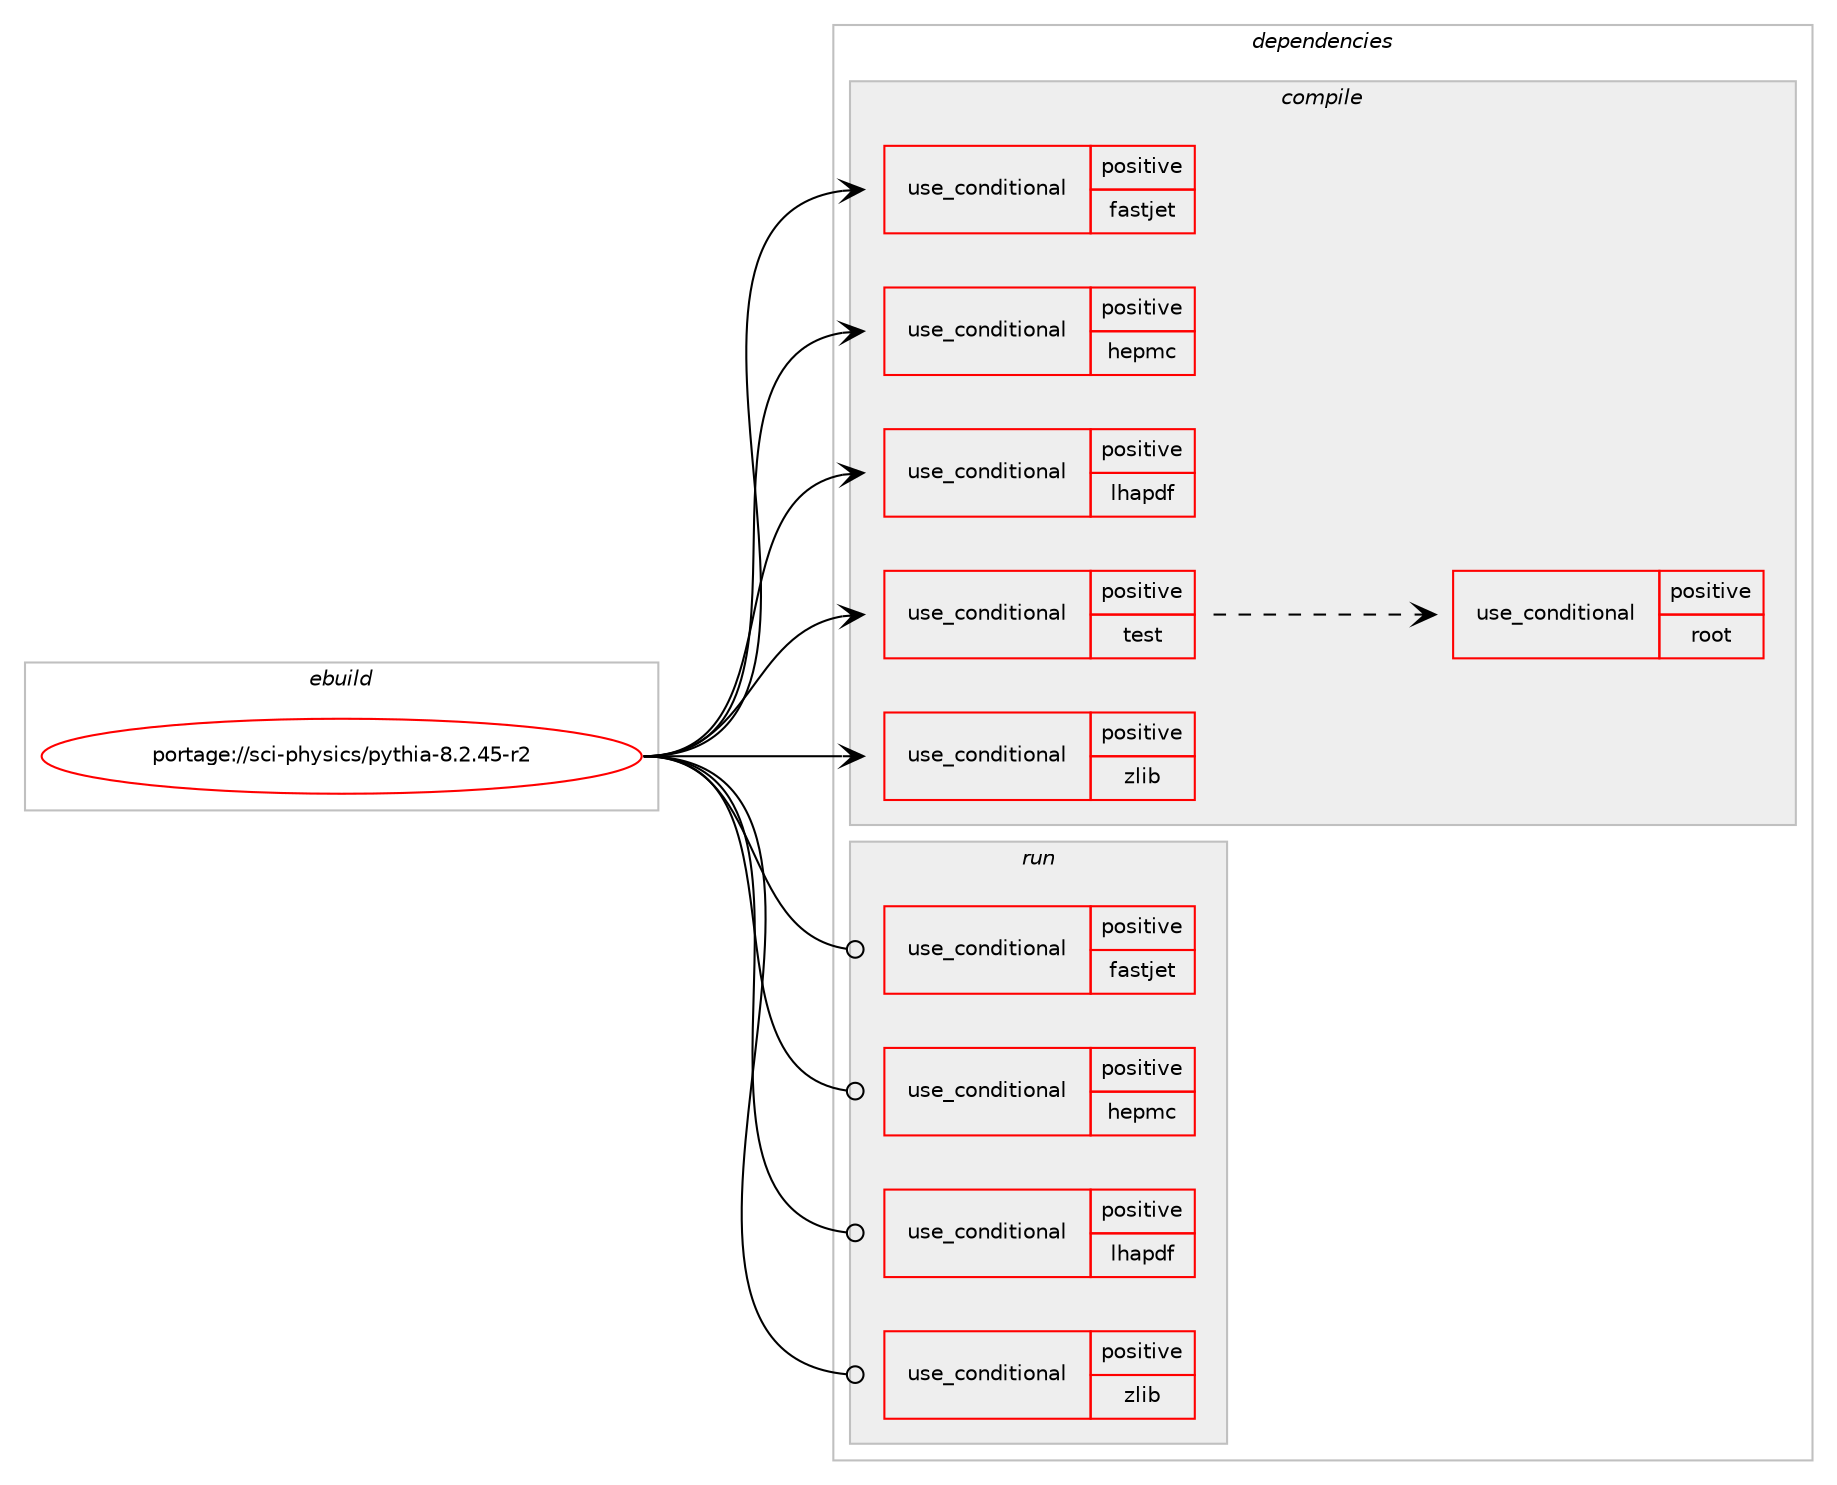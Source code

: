 digraph prolog {

# *************
# Graph options
# *************

newrank=true;
concentrate=true;
compound=true;
graph [rankdir=LR,fontname=Helvetica,fontsize=10,ranksep=1.5];#, ranksep=2.5, nodesep=0.2];
edge  [arrowhead=vee];
node  [fontname=Helvetica,fontsize=10];

# **********
# The ebuild
# **********

subgraph cluster_leftcol {
color=gray;
rank=same;
label=<<i>ebuild</i>>;
id [label="portage://sci-physics/pythia-8.2.45-r2", color=red, width=4, href="../sci-physics/pythia-8.2.45-r2.svg"];
}

# ****************
# The dependencies
# ****************

subgraph cluster_midcol {
color=gray;
label=<<i>dependencies</i>>;
subgraph cluster_compile {
fillcolor="#eeeeee";
style=filled;
label=<<i>compile</i>>;
subgraph cond106373 {
dependency204938 [label=<<TABLE BORDER="0" CELLBORDER="1" CELLSPACING="0" CELLPADDING="4"><TR><TD ROWSPAN="3" CELLPADDING="10">use_conditional</TD></TR><TR><TD>positive</TD></TR><TR><TD>fastjet</TD></TR></TABLE>>, shape=none, color=red];
# *** BEGIN UNKNOWN DEPENDENCY TYPE (TODO) ***
# dependency204938 -> package_dependency(portage://sci-physics/pythia-8.2.45-r2,install,no,sci-physics,fastjet,none,[,,],[],[])
# *** END UNKNOWN DEPENDENCY TYPE (TODO) ***

}
id:e -> dependency204938:w [weight=20,style="solid",arrowhead="vee"];
subgraph cond106374 {
dependency204939 [label=<<TABLE BORDER="0" CELLBORDER="1" CELLSPACING="0" CELLPADDING="4"><TR><TD ROWSPAN="3" CELLPADDING="10">use_conditional</TD></TR><TR><TD>positive</TD></TR><TR><TD>hepmc</TD></TR></TABLE>>, shape=none, color=red];
# *** BEGIN UNKNOWN DEPENDENCY TYPE (TODO) ***
# dependency204939 -> package_dependency(portage://sci-physics/pythia-8.2.45-r2,install,no,sci-physics,hepmc,none,[,,],[slot(2),equal],[])
# *** END UNKNOWN DEPENDENCY TYPE (TODO) ***

}
id:e -> dependency204939:w [weight=20,style="solid",arrowhead="vee"];
subgraph cond106375 {
dependency204940 [label=<<TABLE BORDER="0" CELLBORDER="1" CELLSPACING="0" CELLPADDING="4"><TR><TD ROWSPAN="3" CELLPADDING="10">use_conditional</TD></TR><TR><TD>positive</TD></TR><TR><TD>lhapdf</TD></TR></TABLE>>, shape=none, color=red];
# *** BEGIN UNKNOWN DEPENDENCY TYPE (TODO) ***
# dependency204940 -> package_dependency(portage://sci-physics/pythia-8.2.45-r2,install,no,sci-physics,lhapdf,none,[,,],any_same_slot,[])
# *** END UNKNOWN DEPENDENCY TYPE (TODO) ***

}
id:e -> dependency204940:w [weight=20,style="solid",arrowhead="vee"];
subgraph cond106376 {
dependency204941 [label=<<TABLE BORDER="0" CELLBORDER="1" CELLSPACING="0" CELLPADDING="4"><TR><TD ROWSPAN="3" CELLPADDING="10">use_conditional</TD></TR><TR><TD>positive</TD></TR><TR><TD>test</TD></TR></TABLE>>, shape=none, color=red];
subgraph cond106377 {
dependency204942 [label=<<TABLE BORDER="0" CELLBORDER="1" CELLSPACING="0" CELLPADDING="4"><TR><TD ROWSPAN="3" CELLPADDING="10">use_conditional</TD></TR><TR><TD>positive</TD></TR><TR><TD>root</TD></TR></TABLE>>, shape=none, color=red];
# *** BEGIN UNKNOWN DEPENDENCY TYPE (TODO) ***
# dependency204942 -> package_dependency(portage://sci-physics/pythia-8.2.45-r2,install,no,sci-physics,root,none,[,,],any_same_slot,[])
# *** END UNKNOWN DEPENDENCY TYPE (TODO) ***

}
dependency204941:e -> dependency204942:w [weight=20,style="dashed",arrowhead="vee"];
}
id:e -> dependency204941:w [weight=20,style="solid",arrowhead="vee"];
subgraph cond106378 {
dependency204943 [label=<<TABLE BORDER="0" CELLBORDER="1" CELLSPACING="0" CELLPADDING="4"><TR><TD ROWSPAN="3" CELLPADDING="10">use_conditional</TD></TR><TR><TD>positive</TD></TR><TR><TD>zlib</TD></TR></TABLE>>, shape=none, color=red];
# *** BEGIN UNKNOWN DEPENDENCY TYPE (TODO) ***
# dependency204943 -> package_dependency(portage://sci-physics/pythia-8.2.45-r2,install,no,sys-libs,zlib,none,[,,],[],[])
# *** END UNKNOWN DEPENDENCY TYPE (TODO) ***

}
id:e -> dependency204943:w [weight=20,style="solid",arrowhead="vee"];
}
subgraph cluster_compileandrun {
fillcolor="#eeeeee";
style=filled;
label=<<i>compile and run</i>>;
}
subgraph cluster_run {
fillcolor="#eeeeee";
style=filled;
label=<<i>run</i>>;
subgraph cond106379 {
dependency204944 [label=<<TABLE BORDER="0" CELLBORDER="1" CELLSPACING="0" CELLPADDING="4"><TR><TD ROWSPAN="3" CELLPADDING="10">use_conditional</TD></TR><TR><TD>positive</TD></TR><TR><TD>fastjet</TD></TR></TABLE>>, shape=none, color=red];
# *** BEGIN UNKNOWN DEPENDENCY TYPE (TODO) ***
# dependency204944 -> package_dependency(portage://sci-physics/pythia-8.2.45-r2,run,no,sci-physics,fastjet,none,[,,],[],[])
# *** END UNKNOWN DEPENDENCY TYPE (TODO) ***

}
id:e -> dependency204944:w [weight=20,style="solid",arrowhead="odot"];
subgraph cond106380 {
dependency204945 [label=<<TABLE BORDER="0" CELLBORDER="1" CELLSPACING="0" CELLPADDING="4"><TR><TD ROWSPAN="3" CELLPADDING="10">use_conditional</TD></TR><TR><TD>positive</TD></TR><TR><TD>hepmc</TD></TR></TABLE>>, shape=none, color=red];
# *** BEGIN UNKNOWN DEPENDENCY TYPE (TODO) ***
# dependency204945 -> package_dependency(portage://sci-physics/pythia-8.2.45-r2,run,no,sci-physics,hepmc,none,[,,],[slot(2),equal],[])
# *** END UNKNOWN DEPENDENCY TYPE (TODO) ***

}
id:e -> dependency204945:w [weight=20,style="solid",arrowhead="odot"];
subgraph cond106381 {
dependency204946 [label=<<TABLE BORDER="0" CELLBORDER="1" CELLSPACING="0" CELLPADDING="4"><TR><TD ROWSPAN="3" CELLPADDING="10">use_conditional</TD></TR><TR><TD>positive</TD></TR><TR><TD>lhapdf</TD></TR></TABLE>>, shape=none, color=red];
# *** BEGIN UNKNOWN DEPENDENCY TYPE (TODO) ***
# dependency204946 -> package_dependency(portage://sci-physics/pythia-8.2.45-r2,run,no,sci-physics,lhapdf,none,[,,],any_same_slot,[])
# *** END UNKNOWN DEPENDENCY TYPE (TODO) ***

}
id:e -> dependency204946:w [weight=20,style="solid",arrowhead="odot"];
subgraph cond106382 {
dependency204947 [label=<<TABLE BORDER="0" CELLBORDER="1" CELLSPACING="0" CELLPADDING="4"><TR><TD ROWSPAN="3" CELLPADDING="10">use_conditional</TD></TR><TR><TD>positive</TD></TR><TR><TD>zlib</TD></TR></TABLE>>, shape=none, color=red];
# *** BEGIN UNKNOWN DEPENDENCY TYPE (TODO) ***
# dependency204947 -> package_dependency(portage://sci-physics/pythia-8.2.45-r2,run,no,sys-libs,zlib,none,[,,],[],[])
# *** END UNKNOWN DEPENDENCY TYPE (TODO) ***

}
id:e -> dependency204947:w [weight=20,style="solid",arrowhead="odot"];
}
}

# **************
# The candidates
# **************

subgraph cluster_choices {
rank=same;
color=gray;
label=<<i>candidates</i>>;

}

}
